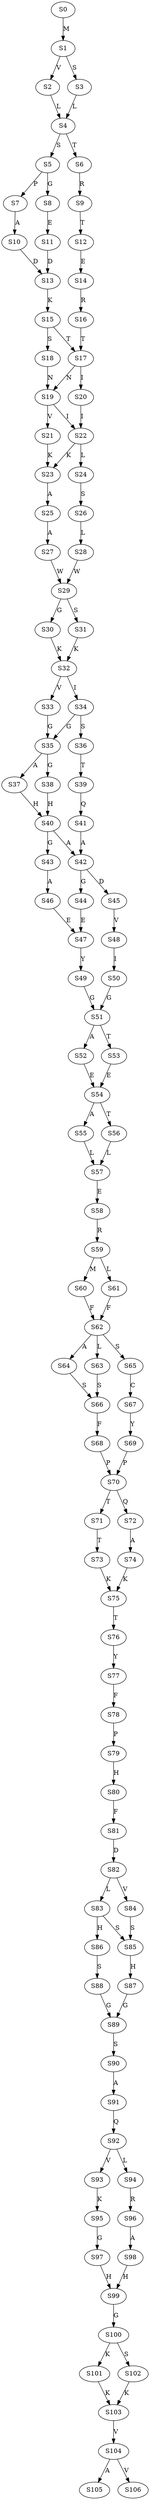 strict digraph  {
	S0 -> S1 [ label = M ];
	S1 -> S2 [ label = V ];
	S1 -> S3 [ label = S ];
	S2 -> S4 [ label = L ];
	S3 -> S4 [ label = L ];
	S4 -> S5 [ label = S ];
	S4 -> S6 [ label = T ];
	S5 -> S7 [ label = P ];
	S5 -> S8 [ label = G ];
	S6 -> S9 [ label = R ];
	S7 -> S10 [ label = A ];
	S8 -> S11 [ label = E ];
	S9 -> S12 [ label = T ];
	S10 -> S13 [ label = D ];
	S11 -> S13 [ label = D ];
	S12 -> S14 [ label = E ];
	S13 -> S15 [ label = K ];
	S14 -> S16 [ label = R ];
	S15 -> S17 [ label = T ];
	S15 -> S18 [ label = S ];
	S16 -> S17 [ label = T ];
	S17 -> S19 [ label = N ];
	S17 -> S20 [ label = I ];
	S18 -> S19 [ label = N ];
	S19 -> S21 [ label = V ];
	S19 -> S22 [ label = I ];
	S20 -> S22 [ label = I ];
	S21 -> S23 [ label = K ];
	S22 -> S23 [ label = K ];
	S22 -> S24 [ label = L ];
	S23 -> S25 [ label = A ];
	S24 -> S26 [ label = S ];
	S25 -> S27 [ label = A ];
	S26 -> S28 [ label = L ];
	S27 -> S29 [ label = W ];
	S28 -> S29 [ label = W ];
	S29 -> S30 [ label = G ];
	S29 -> S31 [ label = S ];
	S30 -> S32 [ label = K ];
	S31 -> S32 [ label = K ];
	S32 -> S33 [ label = V ];
	S32 -> S34 [ label = I ];
	S33 -> S35 [ label = G ];
	S34 -> S35 [ label = G ];
	S34 -> S36 [ label = S ];
	S35 -> S37 [ label = A ];
	S35 -> S38 [ label = G ];
	S36 -> S39 [ label = T ];
	S37 -> S40 [ label = H ];
	S38 -> S40 [ label = H ];
	S39 -> S41 [ label = Q ];
	S40 -> S42 [ label = A ];
	S40 -> S43 [ label = G ];
	S41 -> S42 [ label = A ];
	S42 -> S44 [ label = G ];
	S42 -> S45 [ label = D ];
	S43 -> S46 [ label = A ];
	S44 -> S47 [ label = E ];
	S45 -> S48 [ label = V ];
	S46 -> S47 [ label = E ];
	S47 -> S49 [ label = Y ];
	S48 -> S50 [ label = I ];
	S49 -> S51 [ label = G ];
	S50 -> S51 [ label = G ];
	S51 -> S52 [ label = A ];
	S51 -> S53 [ label = T ];
	S52 -> S54 [ label = E ];
	S53 -> S54 [ label = E ];
	S54 -> S55 [ label = A ];
	S54 -> S56 [ label = T ];
	S55 -> S57 [ label = L ];
	S56 -> S57 [ label = L ];
	S57 -> S58 [ label = E ];
	S58 -> S59 [ label = R ];
	S59 -> S60 [ label = M ];
	S59 -> S61 [ label = L ];
	S60 -> S62 [ label = F ];
	S61 -> S62 [ label = F ];
	S62 -> S63 [ label = L ];
	S62 -> S64 [ label = A ];
	S62 -> S65 [ label = S ];
	S63 -> S66 [ label = S ];
	S64 -> S66 [ label = S ];
	S65 -> S67 [ label = C ];
	S66 -> S68 [ label = F ];
	S67 -> S69 [ label = Y ];
	S68 -> S70 [ label = P ];
	S69 -> S70 [ label = P ];
	S70 -> S71 [ label = T ];
	S70 -> S72 [ label = Q ];
	S71 -> S73 [ label = T ];
	S72 -> S74 [ label = A ];
	S73 -> S75 [ label = K ];
	S74 -> S75 [ label = K ];
	S75 -> S76 [ label = T ];
	S76 -> S77 [ label = Y ];
	S77 -> S78 [ label = F ];
	S78 -> S79 [ label = P ];
	S79 -> S80 [ label = H ];
	S80 -> S81 [ label = F ];
	S81 -> S82 [ label = D ];
	S82 -> S83 [ label = L ];
	S82 -> S84 [ label = V ];
	S83 -> S85 [ label = S ];
	S83 -> S86 [ label = H ];
	S84 -> S85 [ label = S ];
	S85 -> S87 [ label = H ];
	S86 -> S88 [ label = S ];
	S87 -> S89 [ label = G ];
	S88 -> S89 [ label = G ];
	S89 -> S90 [ label = S ];
	S90 -> S91 [ label = A ];
	S91 -> S92 [ label = Q ];
	S92 -> S93 [ label = V ];
	S92 -> S94 [ label = L ];
	S93 -> S95 [ label = K ];
	S94 -> S96 [ label = R ];
	S95 -> S97 [ label = G ];
	S96 -> S98 [ label = A ];
	S97 -> S99 [ label = H ];
	S98 -> S99 [ label = H ];
	S99 -> S100 [ label = G ];
	S100 -> S101 [ label = K ];
	S100 -> S102 [ label = S ];
	S101 -> S103 [ label = K ];
	S102 -> S103 [ label = K ];
	S103 -> S104 [ label = V ];
	S104 -> S105 [ label = A ];
	S104 -> S106 [ label = V ];
}
